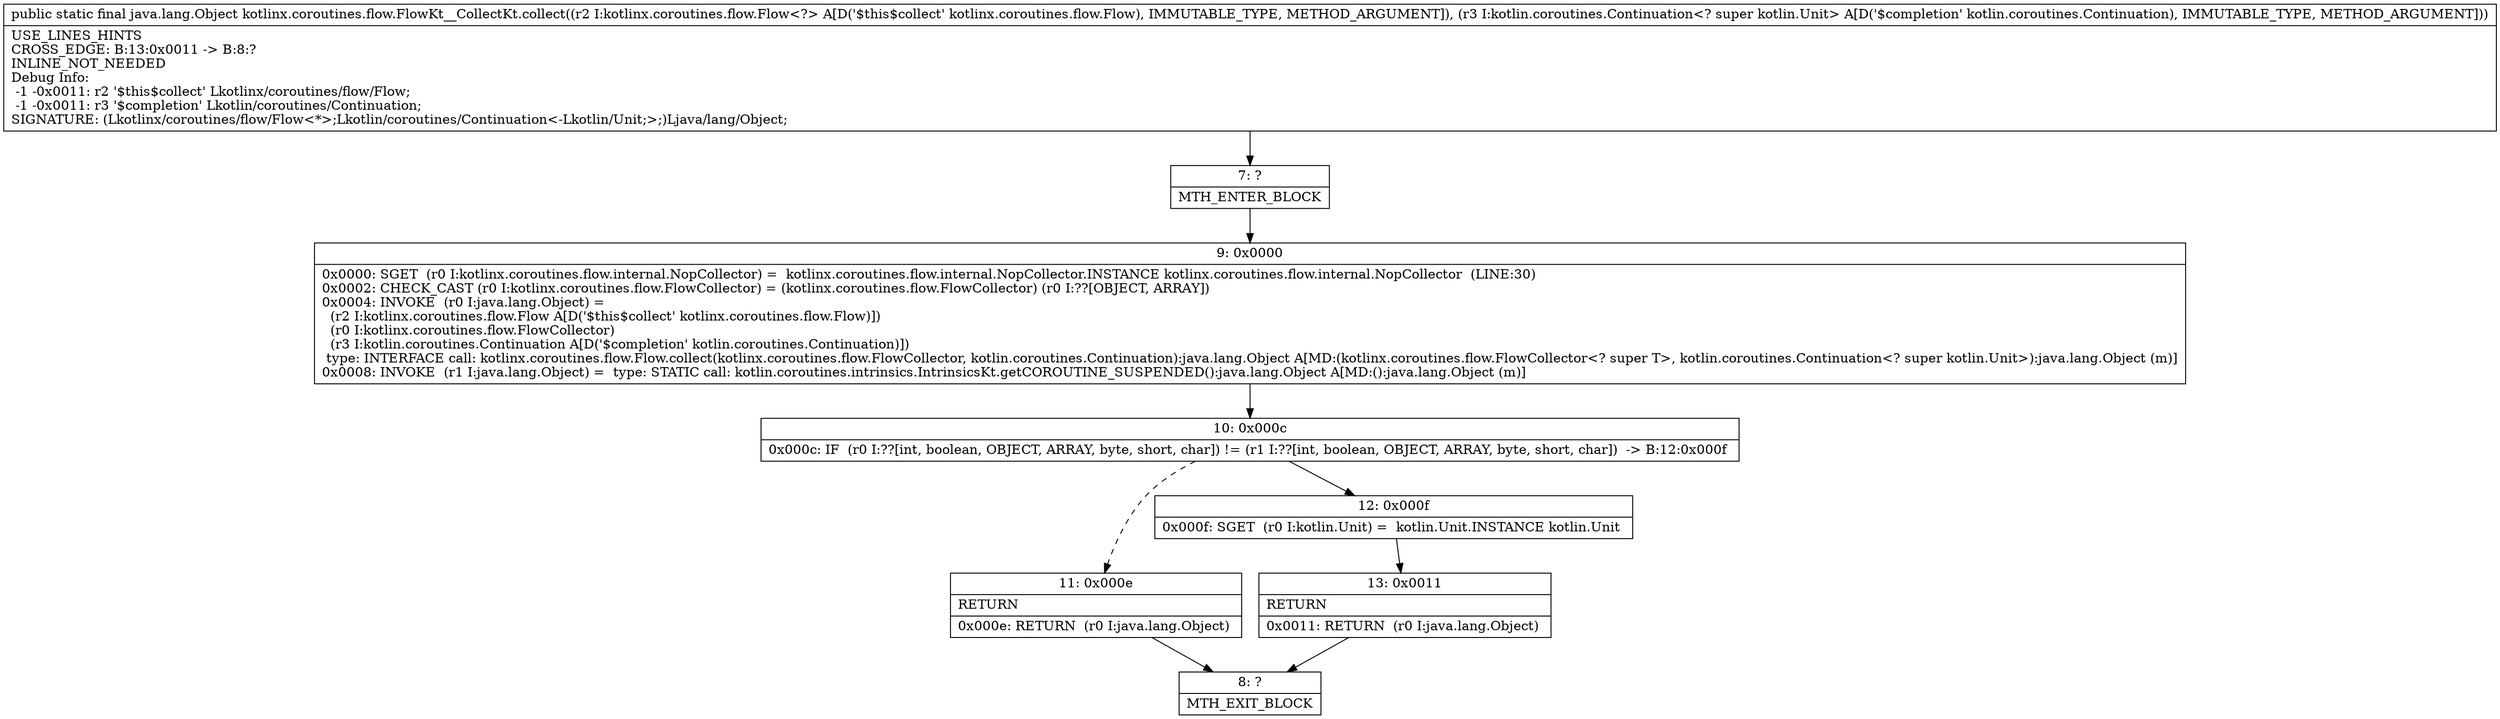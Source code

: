 digraph "CFG forkotlinx.coroutines.flow.FlowKt__CollectKt.collect(Lkotlinx\/coroutines\/flow\/Flow;Lkotlin\/coroutines\/Continuation;)Ljava\/lang\/Object;" {
Node_7 [shape=record,label="{7\:\ ?|MTH_ENTER_BLOCK\l}"];
Node_9 [shape=record,label="{9\:\ 0x0000|0x0000: SGET  (r0 I:kotlinx.coroutines.flow.internal.NopCollector) =  kotlinx.coroutines.flow.internal.NopCollector.INSTANCE kotlinx.coroutines.flow.internal.NopCollector  (LINE:30)\l0x0002: CHECK_CAST (r0 I:kotlinx.coroutines.flow.FlowCollector) = (kotlinx.coroutines.flow.FlowCollector) (r0 I:??[OBJECT, ARRAY]) \l0x0004: INVOKE  (r0 I:java.lang.Object) = \l  (r2 I:kotlinx.coroutines.flow.Flow A[D('$this$collect' kotlinx.coroutines.flow.Flow)])\l  (r0 I:kotlinx.coroutines.flow.FlowCollector)\l  (r3 I:kotlin.coroutines.Continuation A[D('$completion' kotlin.coroutines.Continuation)])\l type: INTERFACE call: kotlinx.coroutines.flow.Flow.collect(kotlinx.coroutines.flow.FlowCollector, kotlin.coroutines.Continuation):java.lang.Object A[MD:(kotlinx.coroutines.flow.FlowCollector\<? super T\>, kotlin.coroutines.Continuation\<? super kotlin.Unit\>):java.lang.Object (m)]\l0x0008: INVOKE  (r1 I:java.lang.Object) =  type: STATIC call: kotlin.coroutines.intrinsics.IntrinsicsKt.getCOROUTINE_SUSPENDED():java.lang.Object A[MD:():java.lang.Object (m)]\l}"];
Node_10 [shape=record,label="{10\:\ 0x000c|0x000c: IF  (r0 I:??[int, boolean, OBJECT, ARRAY, byte, short, char]) != (r1 I:??[int, boolean, OBJECT, ARRAY, byte, short, char])  \-\> B:12:0x000f \l}"];
Node_11 [shape=record,label="{11\:\ 0x000e|RETURN\l|0x000e: RETURN  (r0 I:java.lang.Object) \l}"];
Node_8 [shape=record,label="{8\:\ ?|MTH_EXIT_BLOCK\l}"];
Node_12 [shape=record,label="{12\:\ 0x000f|0x000f: SGET  (r0 I:kotlin.Unit) =  kotlin.Unit.INSTANCE kotlin.Unit \l}"];
Node_13 [shape=record,label="{13\:\ 0x0011|RETURN\l|0x0011: RETURN  (r0 I:java.lang.Object) \l}"];
MethodNode[shape=record,label="{public static final java.lang.Object kotlinx.coroutines.flow.FlowKt__CollectKt.collect((r2 I:kotlinx.coroutines.flow.Flow\<?\> A[D('$this$collect' kotlinx.coroutines.flow.Flow), IMMUTABLE_TYPE, METHOD_ARGUMENT]), (r3 I:kotlin.coroutines.Continuation\<? super kotlin.Unit\> A[D('$completion' kotlin.coroutines.Continuation), IMMUTABLE_TYPE, METHOD_ARGUMENT]))  | USE_LINES_HINTS\lCROSS_EDGE: B:13:0x0011 \-\> B:8:?\lINLINE_NOT_NEEDED\lDebug Info:\l  \-1 \-0x0011: r2 '$this$collect' Lkotlinx\/coroutines\/flow\/Flow;\l  \-1 \-0x0011: r3 '$completion' Lkotlin\/coroutines\/Continuation;\lSIGNATURE: (Lkotlinx\/coroutines\/flow\/Flow\<*\>;Lkotlin\/coroutines\/Continuation\<\-Lkotlin\/Unit;\>;)Ljava\/lang\/Object;\l}"];
MethodNode -> Node_7;Node_7 -> Node_9;
Node_9 -> Node_10;
Node_10 -> Node_11[style=dashed];
Node_10 -> Node_12;
Node_11 -> Node_8;
Node_12 -> Node_13;
Node_13 -> Node_8;
}

